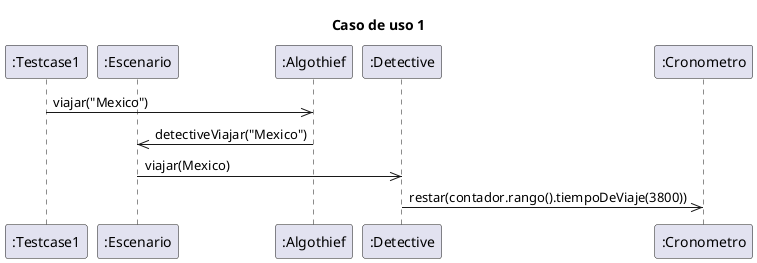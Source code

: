 @startuml

title "Caso de uso 1"

participant ":Testcase1" as testcase
participant ":Escenario" as escenario
participant ":Algothief" as algothief
participant ":Detective" as detective
participant ":Cronometro" as cronometro



testcase ->> algothief: viajar("Mexico")
algothief ->> escenario: detectiveViajar("Mexico")
escenario ->> detective: viajar(Mexico)
detective ->>cronometro:restar(contador.rango().tiempoDeViaje(3800))

@enduml